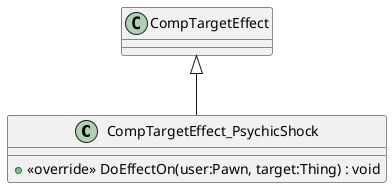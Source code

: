 @startuml
class CompTargetEffect_PsychicShock {
    + <<override>> DoEffectOn(user:Pawn, target:Thing) : void
}
CompTargetEffect <|-- CompTargetEffect_PsychicShock
@enduml

